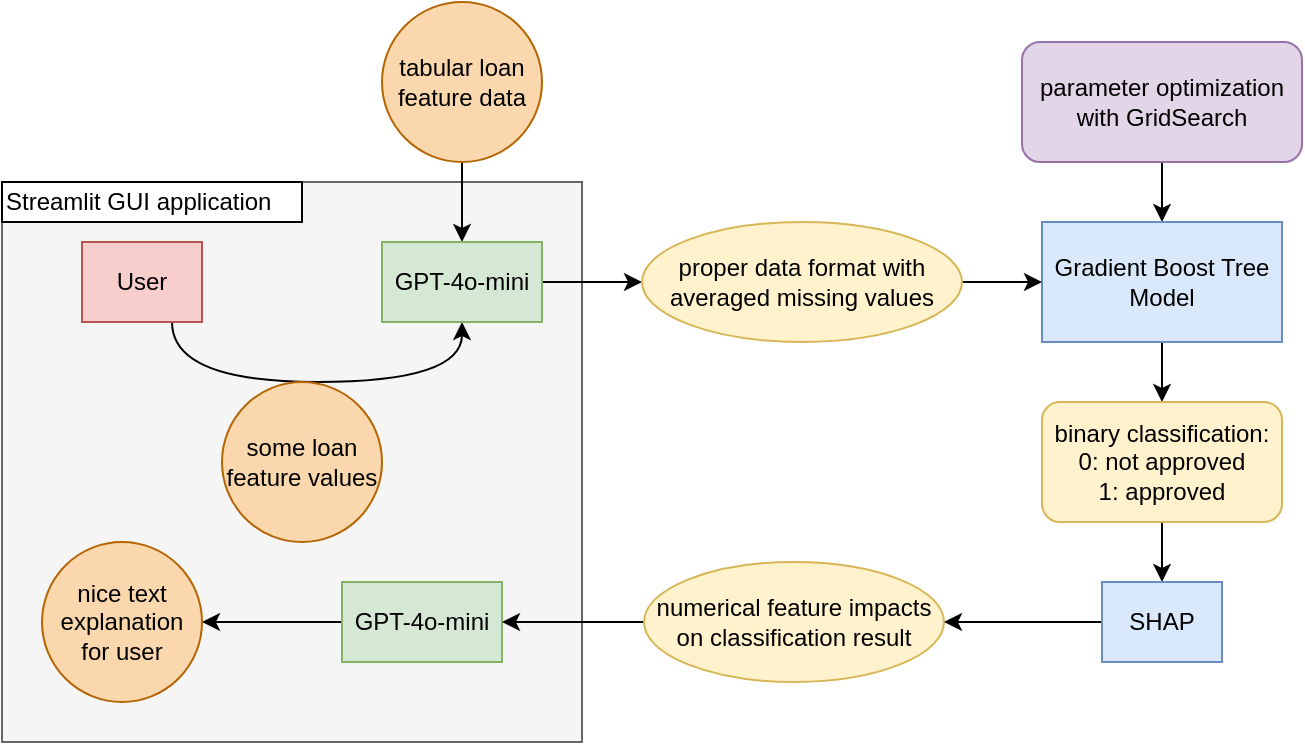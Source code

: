 <mxfile version="25.0.3">
  <diagram name="Seite-1" id="15JWmPDhDRfjgv1KrviQ">
    <mxGraphModel dx="1580" dy="510" grid="1" gridSize="10" guides="1" tooltips="1" connect="1" arrows="1" fold="1" page="1" pageScale="1" pageWidth="827" pageHeight="1169" math="0" shadow="0">
      <root>
        <mxCell id="0" />
        <mxCell id="1" parent="0" />
        <mxCell id="PFKrmldMxKEClvpLXt51-25" value="" style="rounded=0;whiteSpace=wrap;html=1;fillColor=#f5f5f5;fontColor=#333333;strokeColor=#666666;" parent="1" vertex="1">
          <mxGeometry x="-40" y="160" width="290" height="280" as="geometry" />
        </mxCell>
        <mxCell id="PFKrmldMxKEClvpLXt51-7" value="&lt;div align=&quot;left&quot;&gt;Streamlit GUI application&lt;/div&gt;" style="rounded=0;whiteSpace=wrap;html=1;align=left;" parent="1" vertex="1">
          <mxGeometry x="-40" y="160" width="150" height="20" as="geometry" />
        </mxCell>
        <mxCell id="PFKrmldMxKEClvpLXt51-14" style="edgeStyle=orthogonalEdgeStyle;rounded=0;orthogonalLoop=1;jettySize=auto;html=1;exitX=0.5;exitY=1;exitDx=0;exitDy=0;entryX=0.5;entryY=0;entryDx=0;entryDy=0;" parent="1" source="PFKrmldMxKEClvpLXt51-1" target="PFKrmldMxKEClvpLXt51-3" edge="1">
          <mxGeometry relative="1" as="geometry" />
        </mxCell>
        <mxCell id="PFKrmldMxKEClvpLXt51-1" value="parameter optimization with GridSearch" style="rounded=1;whiteSpace=wrap;html=1;fillColor=#e1d5e7;strokeColor=#9673a6;" parent="1" vertex="1">
          <mxGeometry x="470" y="90" width="140" height="60" as="geometry" />
        </mxCell>
        <mxCell id="PFKrmldMxKEClvpLXt51-10" style="edgeStyle=orthogonalEdgeStyle;rounded=0;orthogonalLoop=1;jettySize=auto;html=1;exitX=0.5;exitY=1;exitDx=0;exitDy=0;entryX=0.5;entryY=0;entryDx=0;entryDy=0;" parent="1" source="PFKrmldMxKEClvpLXt51-2" target="PFKrmldMxKEClvpLXt51-8" edge="1">
          <mxGeometry relative="1" as="geometry" />
        </mxCell>
        <mxCell id="PFKrmldMxKEClvpLXt51-2" value="tabular loan feature data" style="ellipse;whiteSpace=wrap;html=1;aspect=fixed;fillColor=#fad7ac;strokeColor=#b46504;" parent="1" vertex="1">
          <mxGeometry x="150" y="70" width="80" height="80" as="geometry" />
        </mxCell>
        <mxCell id="PFKrmldMxKEClvpLXt51-16" style="edgeStyle=orthogonalEdgeStyle;rounded=0;orthogonalLoop=1;jettySize=auto;html=1;exitX=0.5;exitY=1;exitDx=0;exitDy=0;entryX=0.5;entryY=0;entryDx=0;entryDy=0;" parent="1" source="PFKrmldMxKEClvpLXt51-3" target="PFKrmldMxKEClvpLXt51-4" edge="1">
          <mxGeometry relative="1" as="geometry" />
        </mxCell>
        <mxCell id="PFKrmldMxKEClvpLXt51-3" value="Gradient Boost Tree Model" style="rounded=0;whiteSpace=wrap;html=1;fillColor=#dae8fc;strokeColor=#6c8ebf;" parent="1" vertex="1">
          <mxGeometry x="480" y="180" width="120" height="60" as="geometry" />
        </mxCell>
        <mxCell id="PFKrmldMxKEClvpLXt51-21" style="edgeStyle=orthogonalEdgeStyle;rounded=0;orthogonalLoop=1;jettySize=auto;html=1;exitX=0.5;exitY=1;exitDx=0;exitDy=0;entryX=0.5;entryY=0;entryDx=0;entryDy=0;" parent="1" source="PFKrmldMxKEClvpLXt51-4" target="PFKrmldMxKEClvpLXt51-20" edge="1">
          <mxGeometry relative="1" as="geometry" />
        </mxCell>
        <mxCell id="PFKrmldMxKEClvpLXt51-4" value="binary classification:&lt;br&gt;0: not approved&lt;br&gt;1: approved" style="rounded=1;whiteSpace=wrap;html=1;fillColor=#fff2cc;strokeColor=#d6b656;" parent="1" vertex="1">
          <mxGeometry x="480" y="270" width="120" height="60" as="geometry" />
        </mxCell>
        <mxCell id="PFKrmldMxKEClvpLXt51-11" style="edgeStyle=orthogonalEdgeStyle;rounded=0;orthogonalLoop=1;jettySize=auto;html=1;exitX=0.75;exitY=1;exitDx=0;exitDy=0;entryX=0.5;entryY=1;entryDx=0;entryDy=0;curved=1;" parent="1" source="PFKrmldMxKEClvpLXt51-6" target="PFKrmldMxKEClvpLXt51-8" edge="1">
          <mxGeometry relative="1" as="geometry">
            <Array as="points">
              <mxPoint x="45" y="260" />
              <mxPoint x="190" y="260" />
            </Array>
          </mxGeometry>
        </mxCell>
        <mxCell id="PFKrmldMxKEClvpLXt51-6" value="User" style="rounded=0;whiteSpace=wrap;html=1;fillColor=#f8cecc;strokeColor=#b85450;" parent="1" vertex="1">
          <mxGeometry y="190" width="60" height="40" as="geometry" />
        </mxCell>
        <mxCell id="PFKrmldMxKEClvpLXt51-13" style="edgeStyle=orthogonalEdgeStyle;rounded=0;orthogonalLoop=1;jettySize=auto;html=1;exitX=1;exitY=0.5;exitDx=0;exitDy=0;entryX=0;entryY=0.5;entryDx=0;entryDy=0;" parent="1" source="PFKrmldMxKEClvpLXt51-8" target="PFKrmldMxKEClvpLXt51-12" edge="1">
          <mxGeometry relative="1" as="geometry" />
        </mxCell>
        <mxCell id="PFKrmldMxKEClvpLXt51-8" value="GPT-4o-mini" style="rounded=0;whiteSpace=wrap;html=1;fillColor=#d5e8d4;strokeColor=#82b366;" parent="1" vertex="1">
          <mxGeometry x="150" y="190" width="80" height="40" as="geometry" />
        </mxCell>
        <mxCell id="PFKrmldMxKEClvpLXt51-9" value="some loan&lt;br&gt;feature values" style="ellipse;whiteSpace=wrap;html=1;fillColor=#fad7ac;strokeColor=#b46504;" parent="1" vertex="1">
          <mxGeometry x="70" y="260" width="80" height="80" as="geometry" />
        </mxCell>
        <mxCell id="PFKrmldMxKEClvpLXt51-15" style="edgeStyle=orthogonalEdgeStyle;rounded=0;orthogonalLoop=1;jettySize=auto;html=1;exitX=1;exitY=0.5;exitDx=0;exitDy=0;entryX=0;entryY=0.5;entryDx=0;entryDy=0;" parent="1" source="PFKrmldMxKEClvpLXt51-12" target="PFKrmldMxKEClvpLXt51-3" edge="1">
          <mxGeometry relative="1" as="geometry" />
        </mxCell>
        <mxCell id="PFKrmldMxKEClvpLXt51-12" value="proper data format with averaged missing values" style="ellipse;whiteSpace=wrap;html=1;fillColor=#fff2cc;strokeColor=#d6b656;" parent="1" vertex="1">
          <mxGeometry x="280" y="180" width="160" height="60" as="geometry" />
        </mxCell>
        <mxCell id="PFKrmldMxKEClvpLXt51-26" value="" style="edgeStyle=orthogonalEdgeStyle;rounded=0;orthogonalLoop=1;jettySize=auto;html=1;" parent="1" source="PFKrmldMxKEClvpLXt51-17" target="PFKrmldMxKEClvpLXt51-24" edge="1">
          <mxGeometry relative="1" as="geometry" />
        </mxCell>
        <mxCell id="PFKrmldMxKEClvpLXt51-17" value="GPT-4o-mini" style="rounded=0;whiteSpace=wrap;html=1;fillColor=#d5e8d4;strokeColor=#82b366;" parent="1" vertex="1">
          <mxGeometry x="130" y="360" width="80" height="40" as="geometry" />
        </mxCell>
        <mxCell id="PFKrmldMxKEClvpLXt51-23" style="edgeStyle=orthogonalEdgeStyle;rounded=0;orthogonalLoop=1;jettySize=auto;html=1;exitX=0;exitY=0.5;exitDx=0;exitDy=0;entryX=1;entryY=0.5;entryDx=0;entryDy=0;" parent="1" source="PFKrmldMxKEClvpLXt51-19" target="PFKrmldMxKEClvpLXt51-17" edge="1">
          <mxGeometry relative="1" as="geometry" />
        </mxCell>
        <mxCell id="PFKrmldMxKEClvpLXt51-19" value="numerical feature impacts on classification result" style="ellipse;whiteSpace=wrap;html=1;fillColor=#fff2cc;strokeColor=#d6b656;" parent="1" vertex="1">
          <mxGeometry x="281" y="350" width="150" height="60" as="geometry" />
        </mxCell>
        <mxCell id="PFKrmldMxKEClvpLXt51-22" style="edgeStyle=orthogonalEdgeStyle;rounded=0;orthogonalLoop=1;jettySize=auto;html=1;exitX=0;exitY=0.5;exitDx=0;exitDy=0;entryX=1;entryY=0.5;entryDx=0;entryDy=0;" parent="1" source="PFKrmldMxKEClvpLXt51-20" target="PFKrmldMxKEClvpLXt51-19" edge="1">
          <mxGeometry relative="1" as="geometry" />
        </mxCell>
        <mxCell id="PFKrmldMxKEClvpLXt51-20" value="SHAP" style="rounded=0;whiteSpace=wrap;html=1;fillColor=#dae8fc;strokeColor=#6c8ebf;" parent="1" vertex="1">
          <mxGeometry x="510" y="360" width="60" height="40" as="geometry" />
        </mxCell>
        <mxCell id="PFKrmldMxKEClvpLXt51-24" value="nice text&lt;br&gt;explanation for user" style="ellipse;whiteSpace=wrap;html=1;aspect=fixed;fillColor=#fad7ac;strokeColor=#b46504;" parent="1" vertex="1">
          <mxGeometry x="-20" y="340" width="80" height="80" as="geometry" />
        </mxCell>
      </root>
    </mxGraphModel>
  </diagram>
</mxfile>
